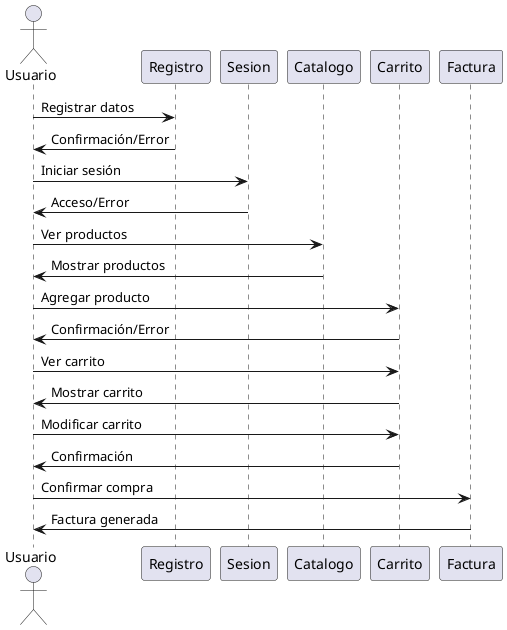 @startuml
actor Usuario
participant Registro
participant Sesion
participant Catalogo
participant Carrito
participant Factura

Usuario -> Registro: Registrar datos
Registro -> Usuario: Confirmación/Error

Usuario -> Sesion: Iniciar sesión
Sesion -> Usuario: Acceso/Error

Usuario -> Catalogo: Ver productos
Catalogo -> Usuario: Mostrar productos

Usuario -> Carrito: Agregar producto
Carrito -> Usuario: Confirmación/Error

Usuario -> Carrito: Ver carrito
Carrito -> Usuario: Mostrar carrito

Usuario -> Carrito: Modificar carrito
Carrito -> Usuario: Confirmación

Usuario -> Factura: Confirmar compra
Factura -> Usuario: Factura generada
@enduml